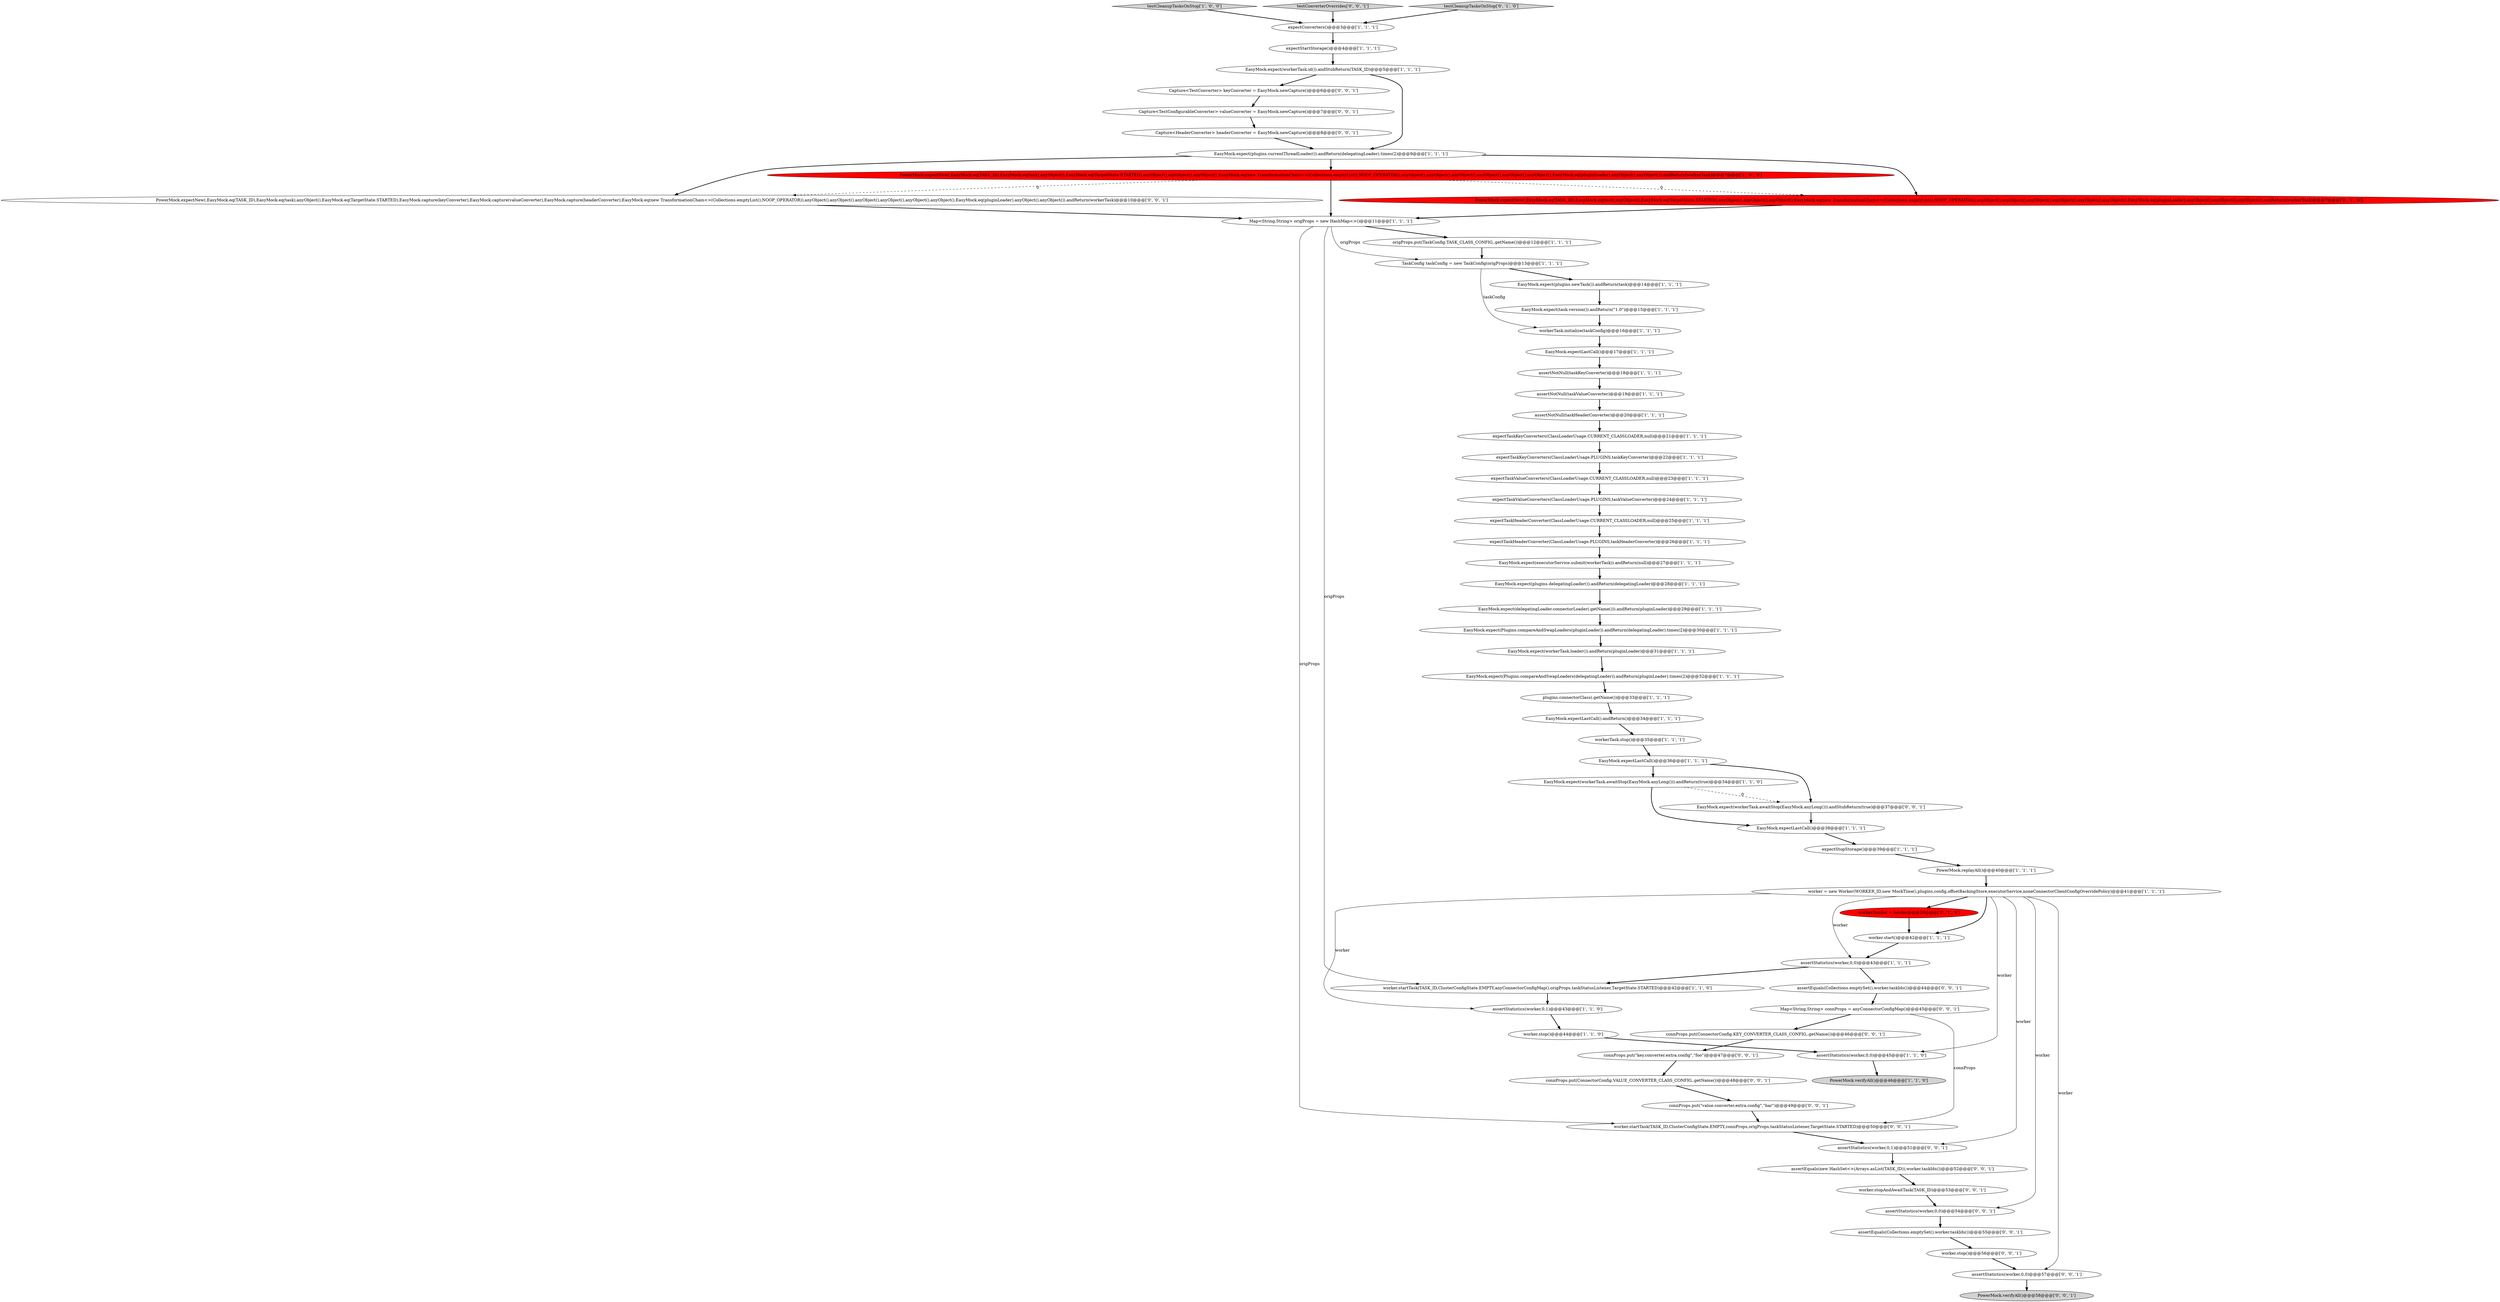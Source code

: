digraph {
19 [style = filled, label = "plugins.connectorClass(.getName())@@@33@@@['1', '1', '1']", fillcolor = white, shape = ellipse image = "AAA0AAABBB1BBB"];
11 [style = filled, label = "EasyMock.expectLastCall()@@@36@@@['1', '1', '1']", fillcolor = white, shape = ellipse image = "AAA0AAABBB1BBB"];
50 [style = filled, label = "assertStatistics(worker,0,0)@@@54@@@['0', '0', '1']", fillcolor = white, shape = ellipse image = "AAA0AAABBB3BBB"];
40 [style = filled, label = "workerTask.stop()@@@35@@@['1', '1', '1']", fillcolor = white, shape = ellipse image = "AAA0AAABBB1BBB"];
24 [style = filled, label = "expectTaskHeaderConverter(ClassLoaderUsage.CURRENT_CLASSLOADER,null)@@@25@@@['1', '1', '1']", fillcolor = white, shape = ellipse image = "AAA0AAABBB1BBB"];
18 [style = filled, label = "EasyMock.expect(Plugins.compareAndSwapLoaders(delegatingLoader)).andReturn(pluginLoader).times(2)@@@32@@@['1', '1', '1']", fillcolor = white, shape = ellipse image = "AAA0AAABBB1BBB"];
28 [style = filled, label = "worker.stop()@@@44@@@['1', '1', '0']", fillcolor = white, shape = ellipse image = "AAA0AAABBB1BBB"];
12 [style = filled, label = "expectTaskKeyConverters(ClassLoaderUsage.PLUGINS,taskKeyConverter)@@@22@@@['1', '1', '1']", fillcolor = white, shape = ellipse image = "AAA0AAABBB1BBB"];
1 [style = filled, label = "testCleanupTasksOnStop['1', '0', '0']", fillcolor = lightgray, shape = diamond image = "AAA0AAABBB1BBB"];
10 [style = filled, label = "worker.startTask(TASK_ID,ClusterConfigState.EMPTY,anyConnectorConfigMap(),origProps,taskStatusListener,TargetState.STARTED)@@@42@@@['1', '1', '0']", fillcolor = white, shape = ellipse image = "AAA0AAABBB1BBB"];
54 [style = filled, label = "PowerMock.verifyAll()@@@58@@@['0', '0', '1']", fillcolor = lightgray, shape = ellipse image = "AAA0AAABBB3BBB"];
39 [style = filled, label = "EasyMock.expect(plugins.currentThreadLoader()).andReturn(delegatingLoader).times(2)@@@9@@@['1', '1', '1']", fillcolor = white, shape = ellipse image = "AAA0AAABBB1BBB"];
0 [style = filled, label = "expectStartStorage()@@@4@@@['1', '1', '1']", fillcolor = white, shape = ellipse image = "AAA0AAABBB1BBB"];
47 [style = filled, label = "assertEquals(Collections.emptySet(),worker.taskIds())@@@44@@@['0', '0', '1']", fillcolor = white, shape = ellipse image = "AAA0AAABBB3BBB"];
59 [style = filled, label = "connProps.put(\"key.converter.extra.config\",\"foo\")@@@47@@@['0', '0', '1']", fillcolor = white, shape = ellipse image = "AAA0AAABBB3BBB"];
51 [style = filled, label = "connProps.put(ConnectorConfig.KEY_CONVERTER_CLASS_CONFIG,.getName())@@@46@@@['0', '0', '1']", fillcolor = white, shape = ellipse image = "AAA0AAABBB3BBB"];
60 [style = filled, label = "testConverterOverrides['0', '0', '1']", fillcolor = lightgray, shape = diamond image = "AAA0AAABBB3BBB"];
63 [style = filled, label = "Capture<HeaderConverter> headerConverter = EasyMock.newCapture()@@@8@@@['0', '0', '1']", fillcolor = white, shape = ellipse image = "AAA0AAABBB3BBB"];
29 [style = filled, label = "origProps.put(TaskConfig.TASK_CLASS_CONFIG,.getName())@@@12@@@['1', '1', '1']", fillcolor = white, shape = ellipse image = "AAA0AAABBB1BBB"];
65 [style = filled, label = "Capture<TestConfigurableConverter> valueConverter = EasyMock.newCapture()@@@7@@@['0', '0', '1']", fillcolor = white, shape = ellipse image = "AAA0AAABBB3BBB"];
37 [style = filled, label = "worker.start()@@@42@@@['1', '1', '1']", fillcolor = white, shape = ellipse image = "AAA0AAABBB1BBB"];
67 [style = filled, label = "worker.stop()@@@56@@@['0', '0', '1']", fillcolor = white, shape = ellipse image = "AAA0AAABBB3BBB"];
41 [style = filled, label = "EasyMock.expect(task.version()).andReturn(\"1.0\")@@@15@@@['1', '1', '1']", fillcolor = white, shape = ellipse image = "AAA0AAABBB1BBB"];
66 [style = filled, label = "assertStatistics(worker,0,0)@@@57@@@['0', '0', '1']", fillcolor = white, shape = ellipse image = "AAA0AAABBB3BBB"];
27 [style = filled, label = "expectTaskHeaderConverter(ClassLoaderUsage.PLUGINS,taskHeaderConverter)@@@26@@@['1', '1', '1']", fillcolor = white, shape = ellipse image = "AAA0AAABBB1BBB"];
35 [style = filled, label = "EasyMock.expectLastCall().andReturn()@@@34@@@['1', '1', '1']", fillcolor = white, shape = ellipse image = "AAA0AAABBB1BBB"];
53 [style = filled, label = "connProps.put(\"value.converter.extra.config\",\"bar\")@@@49@@@['0', '0', '1']", fillcolor = white, shape = ellipse image = "AAA0AAABBB3BBB"];
9 [style = filled, label = "EasyMock.expect(plugins.delegatingLoader()).andReturn(delegatingLoader)@@@28@@@['1', '1', '1']", fillcolor = white, shape = ellipse image = "AAA0AAABBB1BBB"];
61 [style = filled, label = "worker.stopAndAwaitTask(TASK_ID)@@@53@@@['0', '0', '1']", fillcolor = white, shape = ellipse image = "AAA0AAABBB3BBB"];
23 [style = filled, label = "PowerMock.expectNew(,EasyMock.eq(TASK_ID),EasyMock.eq(task),anyObject(),EasyMock.eq(TargetState.STARTED),anyObject(),anyObject(),anyObject(),EasyMock.eq(new TransformationChain<>(Collections.emptyList(),NOOP_OPERATOR)),anyObject(),anyObject(),anyObject(),anyObject(),anyObject(),anyObject(),EasyMock.eq(pluginLoader),anyObject(),anyObject()).andReturn(workerTask)@@@7@@@['1', '0', '0']", fillcolor = red, shape = ellipse image = "AAA1AAABBB1BBB"];
38 [style = filled, label = "worker = new Worker(WORKER_ID,new MockTime(),plugins,config,offsetBackingStore,executorService,noneConnectorClientConfigOverridePolicy)@@@41@@@['1', '1', '1']", fillcolor = white, shape = ellipse image = "AAA0AAABBB1BBB"];
26 [style = filled, label = "assertNotNull(taskHeaderConverter)@@@20@@@['1', '1', '1']", fillcolor = white, shape = ellipse image = "AAA0AAABBB1BBB"];
22 [style = filled, label = "assertStatistics(worker,0,0)@@@43@@@['1', '1', '1']", fillcolor = white, shape = ellipse image = "AAA0AAABBB1BBB"];
13 [style = filled, label = "EasyMock.expect(Plugins.compareAndSwapLoaders(pluginLoader)).andReturn(delegatingLoader).times(2)@@@30@@@['1', '1', '1']", fillcolor = white, shape = ellipse image = "AAA0AAABBB1BBB"];
46 [style = filled, label = "testCleanupTasksOnStop['0', '1', '0']", fillcolor = lightgray, shape = diamond image = "AAA0AAABBB2BBB"];
64 [style = filled, label = "assertEquals(new HashSet<>(Arrays.asList(TASK_ID)),worker.taskIds())@@@52@@@['0', '0', '1']", fillcolor = white, shape = ellipse image = "AAA0AAABBB3BBB"];
31 [style = filled, label = "PowerMock.replayAll()@@@40@@@['1', '1', '1']", fillcolor = white, shape = ellipse image = "AAA0AAABBB1BBB"];
42 [style = filled, label = "expectTaskValueConverters(ClassLoaderUsage.PLUGINS,taskValueConverter)@@@24@@@['1', '1', '1']", fillcolor = white, shape = ellipse image = "AAA0AAABBB1BBB"];
5 [style = filled, label = "assertNotNull(taskValueConverter)@@@19@@@['1', '1', '1']", fillcolor = white, shape = ellipse image = "AAA0AAABBB1BBB"];
32 [style = filled, label = "assertStatistics(worker,0,1)@@@43@@@['1', '1', '0']", fillcolor = white, shape = ellipse image = "AAA0AAABBB1BBB"];
6 [style = filled, label = "Map<String,String> origProps = new HashMap<>()@@@11@@@['1', '1', '1']", fillcolor = white, shape = ellipse image = "AAA0AAABBB1BBB"];
45 [style = filled, label = "worker.herder = herder@@@39@@@['0', '1', '0']", fillcolor = red, shape = ellipse image = "AAA1AAABBB2BBB"];
57 [style = filled, label = "connProps.put(ConnectorConfig.VALUE_CONVERTER_CLASS_CONFIG,.getName())@@@48@@@['0', '0', '1']", fillcolor = white, shape = ellipse image = "AAA0AAABBB3BBB"];
17 [style = filled, label = "EasyMock.expect(delegatingLoader.connectorLoader(.getName())).andReturn(pluginLoader)@@@29@@@['1', '1', '1']", fillcolor = white, shape = ellipse image = "AAA0AAABBB1BBB"];
2 [style = filled, label = "TaskConfig taskConfig = new TaskConfig(origProps)@@@13@@@['1', '1', '1']", fillcolor = white, shape = ellipse image = "AAA0AAABBB1BBB"];
44 [style = filled, label = "PowerMock.expectNew(,EasyMock.eq(TASK_ID),EasyMock.eq(task),anyObject(),EasyMock.eq(TargetState.STARTED),anyObject(),anyObject(),anyObject(),EasyMock.eq(new TransformationChain<>(Collections.emptyList(),NOOP_OPERATOR)),anyObject(),anyObject(),anyObject(),anyObject(),anyObject(),anyObject(),EasyMock.eq(pluginLoader),anyObject(),anyObject(),anyObject()).andReturn(workerTask)@@@7@@@['0', '1', '0']", fillcolor = red, shape = ellipse image = "AAA1AAABBB2BBB"];
49 [style = filled, label = "Capture<TestConverter> keyConverter = EasyMock.newCapture()@@@6@@@['0', '0', '1']", fillcolor = white, shape = ellipse image = "AAA0AAABBB3BBB"];
16 [style = filled, label = "EasyMock.expect(plugins.newTask()).andReturn(task)@@@14@@@['1', '1', '1']", fillcolor = white, shape = ellipse image = "AAA0AAABBB1BBB"];
34 [style = filled, label = "expectTaskKeyConverters(ClassLoaderUsage.CURRENT_CLASSLOADER,null)@@@21@@@['1', '1', '1']", fillcolor = white, shape = ellipse image = "AAA0AAABBB1BBB"];
15 [style = filled, label = "EasyMock.expect(workerTask.id()).andStubReturn(TASK_ID)@@@5@@@['1', '1', '1']", fillcolor = white, shape = ellipse image = "AAA0AAABBB1BBB"];
21 [style = filled, label = "EasyMock.expect(executorService.submit(workerTask)).andReturn(null)@@@27@@@['1', '1', '1']", fillcolor = white, shape = ellipse image = "AAA0AAABBB1BBB"];
30 [style = filled, label = "workerTask.initialize(taskConfig)@@@16@@@['1', '1', '1']", fillcolor = white, shape = ellipse image = "AAA0AAABBB1BBB"];
4 [style = filled, label = "assertNotNull(taskKeyConverter)@@@18@@@['1', '1', '1']", fillcolor = white, shape = ellipse image = "AAA0AAABBB1BBB"];
48 [style = filled, label = "Map<String,String> connProps = anyConnectorConfigMap()@@@45@@@['0', '0', '1']", fillcolor = white, shape = ellipse image = "AAA0AAABBB3BBB"];
43 [style = filled, label = "EasyMock.expect(workerTask.loader()).andReturn(pluginLoader)@@@31@@@['1', '1', '1']", fillcolor = white, shape = ellipse image = "AAA0AAABBB1BBB"];
55 [style = filled, label = "assertEquals(Collections.emptySet(),worker.taskIds())@@@55@@@['0', '0', '1']", fillcolor = white, shape = ellipse image = "AAA0AAABBB3BBB"];
56 [style = filled, label = "PowerMock.expectNew(,EasyMock.eq(TASK_ID),EasyMock.eq(task),anyObject(),EasyMock.eq(TargetState.STARTED),EasyMock.capture(keyConverter),EasyMock.capture(valueConverter),EasyMock.capture(headerConverter),EasyMock.eq(new TransformationChain<>(Collections.emptyList(),NOOP_OPERATOR)),anyObject(),anyObject(),anyObject(),anyObject(),anyObject(),anyObject(),EasyMock.eq(pluginLoader),anyObject(),anyObject()).andReturn(workerTask)@@@10@@@['0', '0', '1']", fillcolor = white, shape = ellipse image = "AAA0AAABBB3BBB"];
58 [style = filled, label = "worker.startTask(TASK_ID,ClusterConfigState.EMPTY,connProps,origProps,taskStatusListener,TargetState.STARTED)@@@50@@@['0', '0', '1']", fillcolor = white, shape = ellipse image = "AAA0AAABBB3BBB"];
20 [style = filled, label = "EasyMock.expectLastCall()@@@17@@@['1', '1', '1']", fillcolor = white, shape = ellipse image = "AAA0AAABBB1BBB"];
52 [style = filled, label = "assertStatistics(worker,0,1)@@@51@@@['0', '0', '1']", fillcolor = white, shape = ellipse image = "AAA0AAABBB3BBB"];
33 [style = filled, label = "EasyMock.expectLastCall()@@@38@@@['1', '1', '1']", fillcolor = white, shape = ellipse image = "AAA0AAABBB1BBB"];
62 [style = filled, label = "EasyMock.expect(workerTask.awaitStop(EasyMock.anyLong())).andStubReturn(true)@@@37@@@['0', '0', '1']", fillcolor = white, shape = ellipse image = "AAA0AAABBB3BBB"];
14 [style = filled, label = "assertStatistics(worker,0,0)@@@45@@@['1', '1', '0']", fillcolor = white, shape = ellipse image = "AAA0AAABBB1BBB"];
36 [style = filled, label = "EasyMock.expect(workerTask.awaitStop(EasyMock.anyLong())).andReturn(true)@@@34@@@['1', '1', '0']", fillcolor = white, shape = ellipse image = "AAA0AAABBB1BBB"];
7 [style = filled, label = "expectTaskValueConverters(ClassLoaderUsage.CURRENT_CLASSLOADER,null)@@@23@@@['1', '1', '1']", fillcolor = white, shape = ellipse image = "AAA0AAABBB1BBB"];
8 [style = filled, label = "PowerMock.verifyAll()@@@46@@@['1', '1', '0']", fillcolor = lightgray, shape = ellipse image = "AAA0AAABBB1BBB"];
25 [style = filled, label = "expectConverters()@@@3@@@['1', '1', '1']", fillcolor = white, shape = ellipse image = "AAA0AAABBB1BBB"];
3 [style = filled, label = "expectStopStorage()@@@39@@@['1', '1', '1']", fillcolor = white, shape = ellipse image = "AAA0AAABBB1BBB"];
38->22 [style = solid, label="worker"];
52->64 [style = bold, label=""];
46->25 [style = bold, label=""];
30->20 [style = bold, label=""];
26->34 [style = bold, label=""];
59->57 [style = bold, label=""];
53->58 [style = bold, label=""];
10->32 [style = bold, label=""];
43->18 [style = bold, label=""];
36->33 [style = bold, label=""];
11->36 [style = bold, label=""];
12->7 [style = bold, label=""];
0->15 [style = bold, label=""];
28->14 [style = bold, label=""];
6->29 [style = bold, label=""];
16->41 [style = bold, label=""];
48->58 [style = solid, label="connProps"];
48->51 [style = bold, label=""];
29->2 [style = bold, label=""];
40->11 [style = bold, label=""];
2->30 [style = solid, label="taskConfig"];
50->55 [style = bold, label=""];
39->23 [style = bold, label=""];
22->47 [style = bold, label=""];
6->58 [style = solid, label="origProps"];
24->27 [style = bold, label=""];
2->16 [style = bold, label=""];
33->3 [style = bold, label=""];
36->62 [style = dashed, label="0"];
47->48 [style = bold, label=""];
18->19 [style = bold, label=""];
9->17 [style = bold, label=""];
38->45 [style = bold, label=""];
66->54 [style = bold, label=""];
35->40 [style = bold, label=""];
38->32 [style = solid, label="worker"];
41->30 [style = bold, label=""];
21->9 [style = bold, label=""];
38->37 [style = bold, label=""];
13->43 [style = bold, label=""];
6->2 [style = solid, label="origProps"];
7->42 [style = bold, label=""];
14->8 [style = bold, label=""];
62->33 [style = bold, label=""];
11->62 [style = bold, label=""];
57->53 [style = bold, label=""];
63->39 [style = bold, label=""];
25->0 [style = bold, label=""];
56->6 [style = bold, label=""];
67->66 [style = bold, label=""];
5->26 [style = bold, label=""];
23->56 [style = dashed, label="0"];
49->65 [style = bold, label=""];
31->38 [style = bold, label=""];
42->24 [style = bold, label=""];
60->25 [style = bold, label=""];
37->22 [style = bold, label=""];
23->6 [style = bold, label=""];
19->35 [style = bold, label=""];
38->66 [style = solid, label="worker"];
22->10 [style = bold, label=""];
55->67 [style = bold, label=""];
38->50 [style = solid, label="worker"];
64->61 [style = bold, label=""];
17->13 [style = bold, label=""];
27->21 [style = bold, label=""];
4->5 [style = bold, label=""];
1->25 [style = bold, label=""];
65->63 [style = bold, label=""];
15->49 [style = bold, label=""];
44->6 [style = bold, label=""];
39->44 [style = bold, label=""];
38->14 [style = solid, label="worker"];
3->31 [style = bold, label=""];
6->10 [style = solid, label="origProps"];
34->12 [style = bold, label=""];
20->4 [style = bold, label=""];
51->59 [style = bold, label=""];
23->44 [style = dashed, label="0"];
15->39 [style = bold, label=""];
39->56 [style = bold, label=""];
61->50 [style = bold, label=""];
38->52 [style = solid, label="worker"];
58->52 [style = bold, label=""];
45->37 [style = bold, label=""];
32->28 [style = bold, label=""];
}
